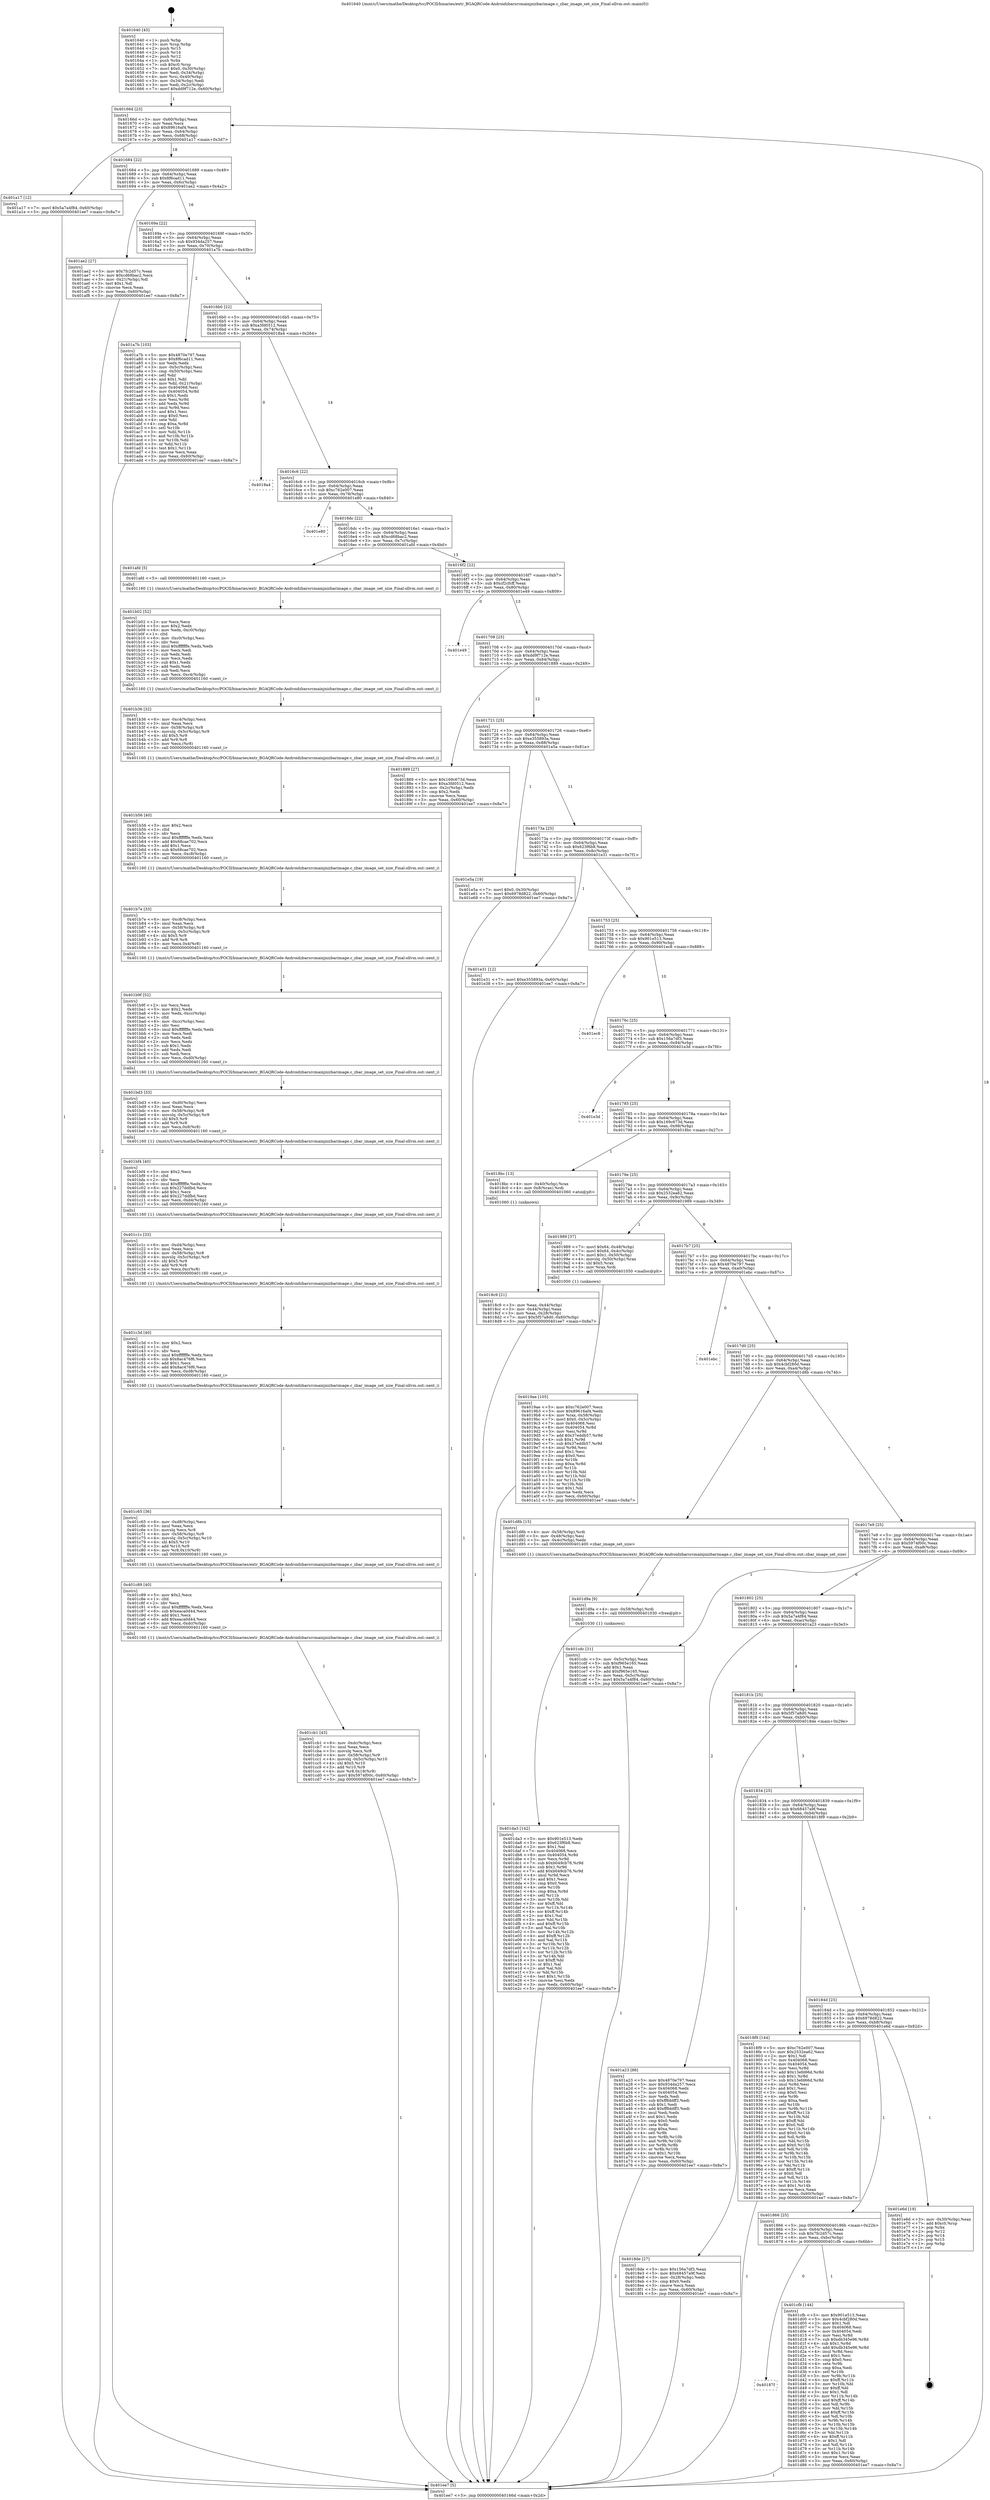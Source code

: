 digraph "0x401640" {
  label = "0x401640 (/mnt/c/Users/mathe/Desktop/tcc/POCII/binaries/extr_BGAQRCode-Androidzbarsrcmainjnizbarimage.c_zbar_image_set_size_Final-ollvm.out::main(0))"
  labelloc = "t"
  node[shape=record]

  Entry [label="",width=0.3,height=0.3,shape=circle,fillcolor=black,style=filled]
  "0x40166d" [label="{
     0x40166d [23]\l
     | [instrs]\l
     &nbsp;&nbsp;0x40166d \<+3\>: mov -0x60(%rbp),%eax\l
     &nbsp;&nbsp;0x401670 \<+2\>: mov %eax,%ecx\l
     &nbsp;&nbsp;0x401672 \<+6\>: sub $0x89616af4,%ecx\l
     &nbsp;&nbsp;0x401678 \<+3\>: mov %eax,-0x64(%rbp)\l
     &nbsp;&nbsp;0x40167b \<+3\>: mov %ecx,-0x68(%rbp)\l
     &nbsp;&nbsp;0x40167e \<+6\>: je 0000000000401a17 \<main+0x3d7\>\l
  }"]
  "0x401a17" [label="{
     0x401a17 [12]\l
     | [instrs]\l
     &nbsp;&nbsp;0x401a17 \<+7\>: movl $0x5a7a4f84,-0x60(%rbp)\l
     &nbsp;&nbsp;0x401a1e \<+5\>: jmp 0000000000401ee7 \<main+0x8a7\>\l
  }"]
  "0x401684" [label="{
     0x401684 [22]\l
     | [instrs]\l
     &nbsp;&nbsp;0x401684 \<+5\>: jmp 0000000000401689 \<main+0x49\>\l
     &nbsp;&nbsp;0x401689 \<+3\>: mov -0x64(%rbp),%eax\l
     &nbsp;&nbsp;0x40168c \<+5\>: sub $0x8f6cad11,%eax\l
     &nbsp;&nbsp;0x401691 \<+3\>: mov %eax,-0x6c(%rbp)\l
     &nbsp;&nbsp;0x401694 \<+6\>: je 0000000000401ae2 \<main+0x4a2\>\l
  }"]
  Exit [label="",width=0.3,height=0.3,shape=circle,fillcolor=black,style=filled,peripheries=2]
  "0x401ae2" [label="{
     0x401ae2 [27]\l
     | [instrs]\l
     &nbsp;&nbsp;0x401ae2 \<+5\>: mov $0x7fc2d57c,%eax\l
     &nbsp;&nbsp;0x401ae7 \<+5\>: mov $0xcd68bac2,%ecx\l
     &nbsp;&nbsp;0x401aec \<+3\>: mov -0x21(%rbp),%dl\l
     &nbsp;&nbsp;0x401aef \<+3\>: test $0x1,%dl\l
     &nbsp;&nbsp;0x401af2 \<+3\>: cmovne %ecx,%eax\l
     &nbsp;&nbsp;0x401af5 \<+3\>: mov %eax,-0x60(%rbp)\l
     &nbsp;&nbsp;0x401af8 \<+5\>: jmp 0000000000401ee7 \<main+0x8a7\>\l
  }"]
  "0x40169a" [label="{
     0x40169a [22]\l
     | [instrs]\l
     &nbsp;&nbsp;0x40169a \<+5\>: jmp 000000000040169f \<main+0x5f\>\l
     &nbsp;&nbsp;0x40169f \<+3\>: mov -0x64(%rbp),%eax\l
     &nbsp;&nbsp;0x4016a2 \<+5\>: sub $0x934da257,%eax\l
     &nbsp;&nbsp;0x4016a7 \<+3\>: mov %eax,-0x70(%rbp)\l
     &nbsp;&nbsp;0x4016aa \<+6\>: je 0000000000401a7b \<main+0x43b\>\l
  }"]
  "0x401da3" [label="{
     0x401da3 [142]\l
     | [instrs]\l
     &nbsp;&nbsp;0x401da3 \<+5\>: mov $0x901e513,%edx\l
     &nbsp;&nbsp;0x401da8 \<+5\>: mov $0x623f6b8,%esi\l
     &nbsp;&nbsp;0x401dad \<+2\>: mov $0x1,%al\l
     &nbsp;&nbsp;0x401daf \<+7\>: mov 0x404068,%ecx\l
     &nbsp;&nbsp;0x401db6 \<+8\>: mov 0x404054,%r8d\l
     &nbsp;&nbsp;0x401dbe \<+3\>: mov %ecx,%r9d\l
     &nbsp;&nbsp;0x401dc1 \<+7\>: sub $0xb049cb76,%r9d\l
     &nbsp;&nbsp;0x401dc8 \<+4\>: sub $0x1,%r9d\l
     &nbsp;&nbsp;0x401dcc \<+7\>: add $0xb049cb76,%r9d\l
     &nbsp;&nbsp;0x401dd3 \<+4\>: imul %r9d,%ecx\l
     &nbsp;&nbsp;0x401dd7 \<+3\>: and $0x1,%ecx\l
     &nbsp;&nbsp;0x401dda \<+3\>: cmp $0x0,%ecx\l
     &nbsp;&nbsp;0x401ddd \<+4\>: sete %r10b\l
     &nbsp;&nbsp;0x401de1 \<+4\>: cmp $0xa,%r8d\l
     &nbsp;&nbsp;0x401de5 \<+4\>: setl %r11b\l
     &nbsp;&nbsp;0x401de9 \<+3\>: mov %r10b,%bl\l
     &nbsp;&nbsp;0x401dec \<+3\>: xor $0xff,%bl\l
     &nbsp;&nbsp;0x401def \<+3\>: mov %r11b,%r14b\l
     &nbsp;&nbsp;0x401df2 \<+4\>: xor $0xff,%r14b\l
     &nbsp;&nbsp;0x401df6 \<+2\>: xor $0x1,%al\l
     &nbsp;&nbsp;0x401df8 \<+3\>: mov %bl,%r15b\l
     &nbsp;&nbsp;0x401dfb \<+4\>: and $0xff,%r15b\l
     &nbsp;&nbsp;0x401dff \<+3\>: and %al,%r10b\l
     &nbsp;&nbsp;0x401e02 \<+3\>: mov %r14b,%r12b\l
     &nbsp;&nbsp;0x401e05 \<+4\>: and $0xff,%r12b\l
     &nbsp;&nbsp;0x401e09 \<+3\>: and %al,%r11b\l
     &nbsp;&nbsp;0x401e0c \<+3\>: or %r10b,%r15b\l
     &nbsp;&nbsp;0x401e0f \<+3\>: or %r11b,%r12b\l
     &nbsp;&nbsp;0x401e12 \<+3\>: xor %r12b,%r15b\l
     &nbsp;&nbsp;0x401e15 \<+3\>: or %r14b,%bl\l
     &nbsp;&nbsp;0x401e18 \<+3\>: xor $0xff,%bl\l
     &nbsp;&nbsp;0x401e1b \<+2\>: or $0x1,%al\l
     &nbsp;&nbsp;0x401e1d \<+2\>: and %al,%bl\l
     &nbsp;&nbsp;0x401e1f \<+3\>: or %bl,%r15b\l
     &nbsp;&nbsp;0x401e22 \<+4\>: test $0x1,%r15b\l
     &nbsp;&nbsp;0x401e26 \<+3\>: cmovne %esi,%edx\l
     &nbsp;&nbsp;0x401e29 \<+3\>: mov %edx,-0x60(%rbp)\l
     &nbsp;&nbsp;0x401e2c \<+5\>: jmp 0000000000401ee7 \<main+0x8a7\>\l
  }"]
  "0x401a7b" [label="{
     0x401a7b [103]\l
     | [instrs]\l
     &nbsp;&nbsp;0x401a7b \<+5\>: mov $0x4870e797,%eax\l
     &nbsp;&nbsp;0x401a80 \<+5\>: mov $0x8f6cad11,%ecx\l
     &nbsp;&nbsp;0x401a85 \<+2\>: xor %edx,%edx\l
     &nbsp;&nbsp;0x401a87 \<+3\>: mov -0x5c(%rbp),%esi\l
     &nbsp;&nbsp;0x401a8a \<+3\>: cmp -0x50(%rbp),%esi\l
     &nbsp;&nbsp;0x401a8d \<+4\>: setl %dil\l
     &nbsp;&nbsp;0x401a91 \<+4\>: and $0x1,%dil\l
     &nbsp;&nbsp;0x401a95 \<+4\>: mov %dil,-0x21(%rbp)\l
     &nbsp;&nbsp;0x401a99 \<+7\>: mov 0x404068,%esi\l
     &nbsp;&nbsp;0x401aa0 \<+8\>: mov 0x404054,%r8d\l
     &nbsp;&nbsp;0x401aa8 \<+3\>: sub $0x1,%edx\l
     &nbsp;&nbsp;0x401aab \<+3\>: mov %esi,%r9d\l
     &nbsp;&nbsp;0x401aae \<+3\>: add %edx,%r9d\l
     &nbsp;&nbsp;0x401ab1 \<+4\>: imul %r9d,%esi\l
     &nbsp;&nbsp;0x401ab5 \<+3\>: and $0x1,%esi\l
     &nbsp;&nbsp;0x401ab8 \<+3\>: cmp $0x0,%esi\l
     &nbsp;&nbsp;0x401abb \<+4\>: sete %dil\l
     &nbsp;&nbsp;0x401abf \<+4\>: cmp $0xa,%r8d\l
     &nbsp;&nbsp;0x401ac3 \<+4\>: setl %r10b\l
     &nbsp;&nbsp;0x401ac7 \<+3\>: mov %dil,%r11b\l
     &nbsp;&nbsp;0x401aca \<+3\>: and %r10b,%r11b\l
     &nbsp;&nbsp;0x401acd \<+3\>: xor %r10b,%dil\l
     &nbsp;&nbsp;0x401ad0 \<+3\>: or %dil,%r11b\l
     &nbsp;&nbsp;0x401ad3 \<+4\>: test $0x1,%r11b\l
     &nbsp;&nbsp;0x401ad7 \<+3\>: cmovne %ecx,%eax\l
     &nbsp;&nbsp;0x401ada \<+3\>: mov %eax,-0x60(%rbp)\l
     &nbsp;&nbsp;0x401add \<+5\>: jmp 0000000000401ee7 \<main+0x8a7\>\l
  }"]
  "0x4016b0" [label="{
     0x4016b0 [22]\l
     | [instrs]\l
     &nbsp;&nbsp;0x4016b0 \<+5\>: jmp 00000000004016b5 \<main+0x75\>\l
     &nbsp;&nbsp;0x4016b5 \<+3\>: mov -0x64(%rbp),%eax\l
     &nbsp;&nbsp;0x4016b8 \<+5\>: sub $0xa3fd0512,%eax\l
     &nbsp;&nbsp;0x4016bd \<+3\>: mov %eax,-0x74(%rbp)\l
     &nbsp;&nbsp;0x4016c0 \<+6\>: je 00000000004018a4 \<main+0x264\>\l
  }"]
  "0x401d9a" [label="{
     0x401d9a [9]\l
     | [instrs]\l
     &nbsp;&nbsp;0x401d9a \<+4\>: mov -0x58(%rbp),%rdi\l
     &nbsp;&nbsp;0x401d9e \<+5\>: call 0000000000401030 \<free@plt\>\l
     | [calls]\l
     &nbsp;&nbsp;0x401030 \{1\} (unknown)\l
  }"]
  "0x4018a4" [label="{
     0x4018a4\l
  }", style=dashed]
  "0x4016c6" [label="{
     0x4016c6 [22]\l
     | [instrs]\l
     &nbsp;&nbsp;0x4016c6 \<+5\>: jmp 00000000004016cb \<main+0x8b\>\l
     &nbsp;&nbsp;0x4016cb \<+3\>: mov -0x64(%rbp),%eax\l
     &nbsp;&nbsp;0x4016ce \<+5\>: sub $0xc762e007,%eax\l
     &nbsp;&nbsp;0x4016d3 \<+3\>: mov %eax,-0x78(%rbp)\l
     &nbsp;&nbsp;0x4016d6 \<+6\>: je 0000000000401e80 \<main+0x840\>\l
  }"]
  "0x40187f" [label="{
     0x40187f\l
  }", style=dashed]
  "0x401e80" [label="{
     0x401e80\l
  }", style=dashed]
  "0x4016dc" [label="{
     0x4016dc [22]\l
     | [instrs]\l
     &nbsp;&nbsp;0x4016dc \<+5\>: jmp 00000000004016e1 \<main+0xa1\>\l
     &nbsp;&nbsp;0x4016e1 \<+3\>: mov -0x64(%rbp),%eax\l
     &nbsp;&nbsp;0x4016e4 \<+5\>: sub $0xcd68bac2,%eax\l
     &nbsp;&nbsp;0x4016e9 \<+3\>: mov %eax,-0x7c(%rbp)\l
     &nbsp;&nbsp;0x4016ec \<+6\>: je 0000000000401afd \<main+0x4bd\>\l
  }"]
  "0x401cfb" [label="{
     0x401cfb [144]\l
     | [instrs]\l
     &nbsp;&nbsp;0x401cfb \<+5\>: mov $0x901e513,%eax\l
     &nbsp;&nbsp;0x401d00 \<+5\>: mov $0x4cbf280d,%ecx\l
     &nbsp;&nbsp;0x401d05 \<+2\>: mov $0x1,%dl\l
     &nbsp;&nbsp;0x401d07 \<+7\>: mov 0x404068,%esi\l
     &nbsp;&nbsp;0x401d0e \<+7\>: mov 0x404054,%edi\l
     &nbsp;&nbsp;0x401d15 \<+3\>: mov %esi,%r8d\l
     &nbsp;&nbsp;0x401d18 \<+7\>: sub $0xdb345e96,%r8d\l
     &nbsp;&nbsp;0x401d1f \<+4\>: sub $0x1,%r8d\l
     &nbsp;&nbsp;0x401d23 \<+7\>: add $0xdb345e96,%r8d\l
     &nbsp;&nbsp;0x401d2a \<+4\>: imul %r8d,%esi\l
     &nbsp;&nbsp;0x401d2e \<+3\>: and $0x1,%esi\l
     &nbsp;&nbsp;0x401d31 \<+3\>: cmp $0x0,%esi\l
     &nbsp;&nbsp;0x401d34 \<+4\>: sete %r9b\l
     &nbsp;&nbsp;0x401d38 \<+3\>: cmp $0xa,%edi\l
     &nbsp;&nbsp;0x401d3b \<+4\>: setl %r10b\l
     &nbsp;&nbsp;0x401d3f \<+3\>: mov %r9b,%r11b\l
     &nbsp;&nbsp;0x401d42 \<+4\>: xor $0xff,%r11b\l
     &nbsp;&nbsp;0x401d46 \<+3\>: mov %r10b,%bl\l
     &nbsp;&nbsp;0x401d49 \<+3\>: xor $0xff,%bl\l
     &nbsp;&nbsp;0x401d4c \<+3\>: xor $0x1,%dl\l
     &nbsp;&nbsp;0x401d4f \<+3\>: mov %r11b,%r14b\l
     &nbsp;&nbsp;0x401d52 \<+4\>: and $0xff,%r14b\l
     &nbsp;&nbsp;0x401d56 \<+3\>: and %dl,%r9b\l
     &nbsp;&nbsp;0x401d59 \<+3\>: mov %bl,%r15b\l
     &nbsp;&nbsp;0x401d5c \<+4\>: and $0xff,%r15b\l
     &nbsp;&nbsp;0x401d60 \<+3\>: and %dl,%r10b\l
     &nbsp;&nbsp;0x401d63 \<+3\>: or %r9b,%r14b\l
     &nbsp;&nbsp;0x401d66 \<+3\>: or %r10b,%r15b\l
     &nbsp;&nbsp;0x401d69 \<+3\>: xor %r15b,%r14b\l
     &nbsp;&nbsp;0x401d6c \<+3\>: or %bl,%r11b\l
     &nbsp;&nbsp;0x401d6f \<+4\>: xor $0xff,%r11b\l
     &nbsp;&nbsp;0x401d73 \<+3\>: or $0x1,%dl\l
     &nbsp;&nbsp;0x401d76 \<+3\>: and %dl,%r11b\l
     &nbsp;&nbsp;0x401d79 \<+3\>: or %r11b,%r14b\l
     &nbsp;&nbsp;0x401d7c \<+4\>: test $0x1,%r14b\l
     &nbsp;&nbsp;0x401d80 \<+3\>: cmovne %ecx,%eax\l
     &nbsp;&nbsp;0x401d83 \<+3\>: mov %eax,-0x60(%rbp)\l
     &nbsp;&nbsp;0x401d86 \<+5\>: jmp 0000000000401ee7 \<main+0x8a7\>\l
  }"]
  "0x401afd" [label="{
     0x401afd [5]\l
     | [instrs]\l
     &nbsp;&nbsp;0x401afd \<+5\>: call 0000000000401160 \<next_i\>\l
     | [calls]\l
     &nbsp;&nbsp;0x401160 \{1\} (/mnt/c/Users/mathe/Desktop/tcc/POCII/binaries/extr_BGAQRCode-Androidzbarsrcmainjnizbarimage.c_zbar_image_set_size_Final-ollvm.out::next_i)\l
  }"]
  "0x4016f2" [label="{
     0x4016f2 [22]\l
     | [instrs]\l
     &nbsp;&nbsp;0x4016f2 \<+5\>: jmp 00000000004016f7 \<main+0xb7\>\l
     &nbsp;&nbsp;0x4016f7 \<+3\>: mov -0x64(%rbp),%eax\l
     &nbsp;&nbsp;0x4016fa \<+5\>: sub $0xcf2cfcff,%eax\l
     &nbsp;&nbsp;0x4016ff \<+3\>: mov %eax,-0x80(%rbp)\l
     &nbsp;&nbsp;0x401702 \<+6\>: je 0000000000401e49 \<main+0x809\>\l
  }"]
  "0x401866" [label="{
     0x401866 [25]\l
     | [instrs]\l
     &nbsp;&nbsp;0x401866 \<+5\>: jmp 000000000040186b \<main+0x22b\>\l
     &nbsp;&nbsp;0x40186b \<+3\>: mov -0x64(%rbp),%eax\l
     &nbsp;&nbsp;0x40186e \<+5\>: sub $0x7fc2d57c,%eax\l
     &nbsp;&nbsp;0x401873 \<+6\>: mov %eax,-0xbc(%rbp)\l
     &nbsp;&nbsp;0x401879 \<+6\>: je 0000000000401cfb \<main+0x6bb\>\l
  }"]
  "0x401e49" [label="{
     0x401e49\l
  }", style=dashed]
  "0x401708" [label="{
     0x401708 [25]\l
     | [instrs]\l
     &nbsp;&nbsp;0x401708 \<+5\>: jmp 000000000040170d \<main+0xcd\>\l
     &nbsp;&nbsp;0x40170d \<+3\>: mov -0x64(%rbp),%eax\l
     &nbsp;&nbsp;0x401710 \<+5\>: sub $0xdd9f712e,%eax\l
     &nbsp;&nbsp;0x401715 \<+6\>: mov %eax,-0x84(%rbp)\l
     &nbsp;&nbsp;0x40171b \<+6\>: je 0000000000401889 \<main+0x249\>\l
  }"]
  "0x401e6d" [label="{
     0x401e6d [19]\l
     | [instrs]\l
     &nbsp;&nbsp;0x401e6d \<+3\>: mov -0x30(%rbp),%eax\l
     &nbsp;&nbsp;0x401e70 \<+7\>: add $0xc0,%rsp\l
     &nbsp;&nbsp;0x401e77 \<+1\>: pop %rbx\l
     &nbsp;&nbsp;0x401e78 \<+2\>: pop %r12\l
     &nbsp;&nbsp;0x401e7a \<+2\>: pop %r14\l
     &nbsp;&nbsp;0x401e7c \<+2\>: pop %r15\l
     &nbsp;&nbsp;0x401e7e \<+1\>: pop %rbp\l
     &nbsp;&nbsp;0x401e7f \<+1\>: ret\l
  }"]
  "0x401889" [label="{
     0x401889 [27]\l
     | [instrs]\l
     &nbsp;&nbsp;0x401889 \<+5\>: mov $0x169c673d,%eax\l
     &nbsp;&nbsp;0x40188e \<+5\>: mov $0xa3fd0512,%ecx\l
     &nbsp;&nbsp;0x401893 \<+3\>: mov -0x2c(%rbp),%edx\l
     &nbsp;&nbsp;0x401896 \<+3\>: cmp $0x2,%edx\l
     &nbsp;&nbsp;0x401899 \<+3\>: cmovne %ecx,%eax\l
     &nbsp;&nbsp;0x40189c \<+3\>: mov %eax,-0x60(%rbp)\l
     &nbsp;&nbsp;0x40189f \<+5\>: jmp 0000000000401ee7 \<main+0x8a7\>\l
  }"]
  "0x401721" [label="{
     0x401721 [25]\l
     | [instrs]\l
     &nbsp;&nbsp;0x401721 \<+5\>: jmp 0000000000401726 \<main+0xe6\>\l
     &nbsp;&nbsp;0x401726 \<+3\>: mov -0x64(%rbp),%eax\l
     &nbsp;&nbsp;0x401729 \<+5\>: sub $0xe355893a,%eax\l
     &nbsp;&nbsp;0x40172e \<+6\>: mov %eax,-0x88(%rbp)\l
     &nbsp;&nbsp;0x401734 \<+6\>: je 0000000000401e5a \<main+0x81a\>\l
  }"]
  "0x401ee7" [label="{
     0x401ee7 [5]\l
     | [instrs]\l
     &nbsp;&nbsp;0x401ee7 \<+5\>: jmp 000000000040166d \<main+0x2d\>\l
  }"]
  "0x401640" [label="{
     0x401640 [45]\l
     | [instrs]\l
     &nbsp;&nbsp;0x401640 \<+1\>: push %rbp\l
     &nbsp;&nbsp;0x401641 \<+3\>: mov %rsp,%rbp\l
     &nbsp;&nbsp;0x401644 \<+2\>: push %r15\l
     &nbsp;&nbsp;0x401646 \<+2\>: push %r14\l
     &nbsp;&nbsp;0x401648 \<+2\>: push %r12\l
     &nbsp;&nbsp;0x40164a \<+1\>: push %rbx\l
     &nbsp;&nbsp;0x40164b \<+7\>: sub $0xc0,%rsp\l
     &nbsp;&nbsp;0x401652 \<+7\>: movl $0x0,-0x30(%rbp)\l
     &nbsp;&nbsp;0x401659 \<+3\>: mov %edi,-0x34(%rbp)\l
     &nbsp;&nbsp;0x40165c \<+4\>: mov %rsi,-0x40(%rbp)\l
     &nbsp;&nbsp;0x401660 \<+3\>: mov -0x34(%rbp),%edi\l
     &nbsp;&nbsp;0x401663 \<+3\>: mov %edi,-0x2c(%rbp)\l
     &nbsp;&nbsp;0x401666 \<+7\>: movl $0xdd9f712e,-0x60(%rbp)\l
  }"]
  "0x401cb1" [label="{
     0x401cb1 [43]\l
     | [instrs]\l
     &nbsp;&nbsp;0x401cb1 \<+6\>: mov -0xdc(%rbp),%ecx\l
     &nbsp;&nbsp;0x401cb7 \<+3\>: imul %eax,%ecx\l
     &nbsp;&nbsp;0x401cba \<+3\>: movslq %ecx,%r8\l
     &nbsp;&nbsp;0x401cbd \<+4\>: mov -0x58(%rbp),%r9\l
     &nbsp;&nbsp;0x401cc1 \<+4\>: movslq -0x5c(%rbp),%r10\l
     &nbsp;&nbsp;0x401cc5 \<+4\>: shl $0x5,%r10\l
     &nbsp;&nbsp;0x401cc9 \<+3\>: add %r10,%r9\l
     &nbsp;&nbsp;0x401ccc \<+4\>: mov %r8,0x18(%r9)\l
     &nbsp;&nbsp;0x401cd0 \<+7\>: movl $0x5974f00c,-0x60(%rbp)\l
     &nbsp;&nbsp;0x401cd7 \<+5\>: jmp 0000000000401ee7 \<main+0x8a7\>\l
  }"]
  "0x401e5a" [label="{
     0x401e5a [19]\l
     | [instrs]\l
     &nbsp;&nbsp;0x401e5a \<+7\>: movl $0x0,-0x30(%rbp)\l
     &nbsp;&nbsp;0x401e61 \<+7\>: movl $0x6978d822,-0x60(%rbp)\l
     &nbsp;&nbsp;0x401e68 \<+5\>: jmp 0000000000401ee7 \<main+0x8a7\>\l
  }"]
  "0x40173a" [label="{
     0x40173a [25]\l
     | [instrs]\l
     &nbsp;&nbsp;0x40173a \<+5\>: jmp 000000000040173f \<main+0xff\>\l
     &nbsp;&nbsp;0x40173f \<+3\>: mov -0x64(%rbp),%eax\l
     &nbsp;&nbsp;0x401742 \<+5\>: sub $0x623f6b8,%eax\l
     &nbsp;&nbsp;0x401747 \<+6\>: mov %eax,-0x8c(%rbp)\l
     &nbsp;&nbsp;0x40174d \<+6\>: je 0000000000401e31 \<main+0x7f1\>\l
  }"]
  "0x401c89" [label="{
     0x401c89 [40]\l
     | [instrs]\l
     &nbsp;&nbsp;0x401c89 \<+5\>: mov $0x2,%ecx\l
     &nbsp;&nbsp;0x401c8e \<+1\>: cltd\l
     &nbsp;&nbsp;0x401c8f \<+2\>: idiv %ecx\l
     &nbsp;&nbsp;0x401c91 \<+6\>: imul $0xfffffffe,%edx,%ecx\l
     &nbsp;&nbsp;0x401c97 \<+6\>: sub $0xeaca0d44,%ecx\l
     &nbsp;&nbsp;0x401c9d \<+3\>: add $0x1,%ecx\l
     &nbsp;&nbsp;0x401ca0 \<+6\>: add $0xeaca0d44,%ecx\l
     &nbsp;&nbsp;0x401ca6 \<+6\>: mov %ecx,-0xdc(%rbp)\l
     &nbsp;&nbsp;0x401cac \<+5\>: call 0000000000401160 \<next_i\>\l
     | [calls]\l
     &nbsp;&nbsp;0x401160 \{1\} (/mnt/c/Users/mathe/Desktop/tcc/POCII/binaries/extr_BGAQRCode-Androidzbarsrcmainjnizbarimage.c_zbar_image_set_size_Final-ollvm.out::next_i)\l
  }"]
  "0x401e31" [label="{
     0x401e31 [12]\l
     | [instrs]\l
     &nbsp;&nbsp;0x401e31 \<+7\>: movl $0xe355893a,-0x60(%rbp)\l
     &nbsp;&nbsp;0x401e38 \<+5\>: jmp 0000000000401ee7 \<main+0x8a7\>\l
  }"]
  "0x401753" [label="{
     0x401753 [25]\l
     | [instrs]\l
     &nbsp;&nbsp;0x401753 \<+5\>: jmp 0000000000401758 \<main+0x118\>\l
     &nbsp;&nbsp;0x401758 \<+3\>: mov -0x64(%rbp),%eax\l
     &nbsp;&nbsp;0x40175b \<+5\>: sub $0x901e513,%eax\l
     &nbsp;&nbsp;0x401760 \<+6\>: mov %eax,-0x90(%rbp)\l
     &nbsp;&nbsp;0x401766 \<+6\>: je 0000000000401ec8 \<main+0x888\>\l
  }"]
  "0x401c65" [label="{
     0x401c65 [36]\l
     | [instrs]\l
     &nbsp;&nbsp;0x401c65 \<+6\>: mov -0xd8(%rbp),%ecx\l
     &nbsp;&nbsp;0x401c6b \<+3\>: imul %eax,%ecx\l
     &nbsp;&nbsp;0x401c6e \<+3\>: movslq %ecx,%r8\l
     &nbsp;&nbsp;0x401c71 \<+4\>: mov -0x58(%rbp),%r9\l
     &nbsp;&nbsp;0x401c75 \<+4\>: movslq -0x5c(%rbp),%r10\l
     &nbsp;&nbsp;0x401c79 \<+4\>: shl $0x5,%r10\l
     &nbsp;&nbsp;0x401c7d \<+3\>: add %r10,%r9\l
     &nbsp;&nbsp;0x401c80 \<+4\>: mov %r8,0x10(%r9)\l
     &nbsp;&nbsp;0x401c84 \<+5\>: call 0000000000401160 \<next_i\>\l
     | [calls]\l
     &nbsp;&nbsp;0x401160 \{1\} (/mnt/c/Users/mathe/Desktop/tcc/POCII/binaries/extr_BGAQRCode-Androidzbarsrcmainjnizbarimage.c_zbar_image_set_size_Final-ollvm.out::next_i)\l
  }"]
  "0x401ec8" [label="{
     0x401ec8\l
  }", style=dashed]
  "0x40176c" [label="{
     0x40176c [25]\l
     | [instrs]\l
     &nbsp;&nbsp;0x40176c \<+5\>: jmp 0000000000401771 \<main+0x131\>\l
     &nbsp;&nbsp;0x401771 \<+3\>: mov -0x64(%rbp),%eax\l
     &nbsp;&nbsp;0x401774 \<+5\>: sub $0x156a7df3,%eax\l
     &nbsp;&nbsp;0x401779 \<+6\>: mov %eax,-0x94(%rbp)\l
     &nbsp;&nbsp;0x40177f \<+6\>: je 0000000000401e3d \<main+0x7fd\>\l
  }"]
  "0x401c3d" [label="{
     0x401c3d [40]\l
     | [instrs]\l
     &nbsp;&nbsp;0x401c3d \<+5\>: mov $0x2,%ecx\l
     &nbsp;&nbsp;0x401c42 \<+1\>: cltd\l
     &nbsp;&nbsp;0x401c43 \<+2\>: idiv %ecx\l
     &nbsp;&nbsp;0x401c45 \<+6\>: imul $0xfffffffe,%edx,%ecx\l
     &nbsp;&nbsp;0x401c4b \<+6\>: sub $0x8ac476f6,%ecx\l
     &nbsp;&nbsp;0x401c51 \<+3\>: add $0x1,%ecx\l
     &nbsp;&nbsp;0x401c54 \<+6\>: add $0x8ac476f6,%ecx\l
     &nbsp;&nbsp;0x401c5a \<+6\>: mov %ecx,-0xd8(%rbp)\l
     &nbsp;&nbsp;0x401c60 \<+5\>: call 0000000000401160 \<next_i\>\l
     | [calls]\l
     &nbsp;&nbsp;0x401160 \{1\} (/mnt/c/Users/mathe/Desktop/tcc/POCII/binaries/extr_BGAQRCode-Androidzbarsrcmainjnizbarimage.c_zbar_image_set_size_Final-ollvm.out::next_i)\l
  }"]
  "0x401e3d" [label="{
     0x401e3d\l
  }", style=dashed]
  "0x401785" [label="{
     0x401785 [25]\l
     | [instrs]\l
     &nbsp;&nbsp;0x401785 \<+5\>: jmp 000000000040178a \<main+0x14a\>\l
     &nbsp;&nbsp;0x40178a \<+3\>: mov -0x64(%rbp),%eax\l
     &nbsp;&nbsp;0x40178d \<+5\>: sub $0x169c673d,%eax\l
     &nbsp;&nbsp;0x401792 \<+6\>: mov %eax,-0x98(%rbp)\l
     &nbsp;&nbsp;0x401798 \<+6\>: je 00000000004018bc \<main+0x27c\>\l
  }"]
  "0x401c1c" [label="{
     0x401c1c [33]\l
     | [instrs]\l
     &nbsp;&nbsp;0x401c1c \<+6\>: mov -0xd4(%rbp),%ecx\l
     &nbsp;&nbsp;0x401c22 \<+3\>: imul %eax,%ecx\l
     &nbsp;&nbsp;0x401c25 \<+4\>: mov -0x58(%rbp),%r8\l
     &nbsp;&nbsp;0x401c29 \<+4\>: movslq -0x5c(%rbp),%r9\l
     &nbsp;&nbsp;0x401c2d \<+4\>: shl $0x5,%r9\l
     &nbsp;&nbsp;0x401c31 \<+3\>: add %r9,%r8\l
     &nbsp;&nbsp;0x401c34 \<+4\>: mov %ecx,0xc(%r8)\l
     &nbsp;&nbsp;0x401c38 \<+5\>: call 0000000000401160 \<next_i\>\l
     | [calls]\l
     &nbsp;&nbsp;0x401160 \{1\} (/mnt/c/Users/mathe/Desktop/tcc/POCII/binaries/extr_BGAQRCode-Androidzbarsrcmainjnizbarimage.c_zbar_image_set_size_Final-ollvm.out::next_i)\l
  }"]
  "0x4018bc" [label="{
     0x4018bc [13]\l
     | [instrs]\l
     &nbsp;&nbsp;0x4018bc \<+4\>: mov -0x40(%rbp),%rax\l
     &nbsp;&nbsp;0x4018c0 \<+4\>: mov 0x8(%rax),%rdi\l
     &nbsp;&nbsp;0x4018c4 \<+5\>: call 0000000000401060 \<atoi@plt\>\l
     | [calls]\l
     &nbsp;&nbsp;0x401060 \{1\} (unknown)\l
  }"]
  "0x40179e" [label="{
     0x40179e [25]\l
     | [instrs]\l
     &nbsp;&nbsp;0x40179e \<+5\>: jmp 00000000004017a3 \<main+0x163\>\l
     &nbsp;&nbsp;0x4017a3 \<+3\>: mov -0x64(%rbp),%eax\l
     &nbsp;&nbsp;0x4017a6 \<+5\>: sub $0x2532ea62,%eax\l
     &nbsp;&nbsp;0x4017ab \<+6\>: mov %eax,-0x9c(%rbp)\l
     &nbsp;&nbsp;0x4017b1 \<+6\>: je 0000000000401989 \<main+0x349\>\l
  }"]
  "0x4018c9" [label="{
     0x4018c9 [21]\l
     | [instrs]\l
     &nbsp;&nbsp;0x4018c9 \<+3\>: mov %eax,-0x44(%rbp)\l
     &nbsp;&nbsp;0x4018cc \<+3\>: mov -0x44(%rbp),%eax\l
     &nbsp;&nbsp;0x4018cf \<+3\>: mov %eax,-0x28(%rbp)\l
     &nbsp;&nbsp;0x4018d2 \<+7\>: movl $0x5f57a8d0,-0x60(%rbp)\l
     &nbsp;&nbsp;0x4018d9 \<+5\>: jmp 0000000000401ee7 \<main+0x8a7\>\l
  }"]
  "0x401bf4" [label="{
     0x401bf4 [40]\l
     | [instrs]\l
     &nbsp;&nbsp;0x401bf4 \<+5\>: mov $0x2,%ecx\l
     &nbsp;&nbsp;0x401bf9 \<+1\>: cltd\l
     &nbsp;&nbsp;0x401bfa \<+2\>: idiv %ecx\l
     &nbsp;&nbsp;0x401bfc \<+6\>: imul $0xfffffffe,%edx,%ecx\l
     &nbsp;&nbsp;0x401c02 \<+6\>: sub $0x227ddfbd,%ecx\l
     &nbsp;&nbsp;0x401c08 \<+3\>: add $0x1,%ecx\l
     &nbsp;&nbsp;0x401c0b \<+6\>: add $0x227ddfbd,%ecx\l
     &nbsp;&nbsp;0x401c11 \<+6\>: mov %ecx,-0xd4(%rbp)\l
     &nbsp;&nbsp;0x401c17 \<+5\>: call 0000000000401160 \<next_i\>\l
     | [calls]\l
     &nbsp;&nbsp;0x401160 \{1\} (/mnt/c/Users/mathe/Desktop/tcc/POCII/binaries/extr_BGAQRCode-Androidzbarsrcmainjnizbarimage.c_zbar_image_set_size_Final-ollvm.out::next_i)\l
  }"]
  "0x401989" [label="{
     0x401989 [37]\l
     | [instrs]\l
     &nbsp;&nbsp;0x401989 \<+7\>: movl $0x64,-0x48(%rbp)\l
     &nbsp;&nbsp;0x401990 \<+7\>: movl $0x64,-0x4c(%rbp)\l
     &nbsp;&nbsp;0x401997 \<+7\>: movl $0x1,-0x50(%rbp)\l
     &nbsp;&nbsp;0x40199e \<+4\>: movslq -0x50(%rbp),%rax\l
     &nbsp;&nbsp;0x4019a2 \<+4\>: shl $0x5,%rax\l
     &nbsp;&nbsp;0x4019a6 \<+3\>: mov %rax,%rdi\l
     &nbsp;&nbsp;0x4019a9 \<+5\>: call 0000000000401050 \<malloc@plt\>\l
     | [calls]\l
     &nbsp;&nbsp;0x401050 \{1\} (unknown)\l
  }"]
  "0x4017b7" [label="{
     0x4017b7 [25]\l
     | [instrs]\l
     &nbsp;&nbsp;0x4017b7 \<+5\>: jmp 00000000004017bc \<main+0x17c\>\l
     &nbsp;&nbsp;0x4017bc \<+3\>: mov -0x64(%rbp),%eax\l
     &nbsp;&nbsp;0x4017bf \<+5\>: sub $0x4870e797,%eax\l
     &nbsp;&nbsp;0x4017c4 \<+6\>: mov %eax,-0xa0(%rbp)\l
     &nbsp;&nbsp;0x4017ca \<+6\>: je 0000000000401ebc \<main+0x87c\>\l
  }"]
  "0x401bd3" [label="{
     0x401bd3 [33]\l
     | [instrs]\l
     &nbsp;&nbsp;0x401bd3 \<+6\>: mov -0xd0(%rbp),%ecx\l
     &nbsp;&nbsp;0x401bd9 \<+3\>: imul %eax,%ecx\l
     &nbsp;&nbsp;0x401bdc \<+4\>: mov -0x58(%rbp),%r8\l
     &nbsp;&nbsp;0x401be0 \<+4\>: movslq -0x5c(%rbp),%r9\l
     &nbsp;&nbsp;0x401be4 \<+4\>: shl $0x5,%r9\l
     &nbsp;&nbsp;0x401be8 \<+3\>: add %r9,%r8\l
     &nbsp;&nbsp;0x401beb \<+4\>: mov %ecx,0x8(%r8)\l
     &nbsp;&nbsp;0x401bef \<+5\>: call 0000000000401160 \<next_i\>\l
     | [calls]\l
     &nbsp;&nbsp;0x401160 \{1\} (/mnt/c/Users/mathe/Desktop/tcc/POCII/binaries/extr_BGAQRCode-Androidzbarsrcmainjnizbarimage.c_zbar_image_set_size_Final-ollvm.out::next_i)\l
  }"]
  "0x401ebc" [label="{
     0x401ebc\l
  }", style=dashed]
  "0x4017d0" [label="{
     0x4017d0 [25]\l
     | [instrs]\l
     &nbsp;&nbsp;0x4017d0 \<+5\>: jmp 00000000004017d5 \<main+0x195\>\l
     &nbsp;&nbsp;0x4017d5 \<+3\>: mov -0x64(%rbp),%eax\l
     &nbsp;&nbsp;0x4017d8 \<+5\>: sub $0x4cbf280d,%eax\l
     &nbsp;&nbsp;0x4017dd \<+6\>: mov %eax,-0xa4(%rbp)\l
     &nbsp;&nbsp;0x4017e3 \<+6\>: je 0000000000401d8b \<main+0x74b\>\l
  }"]
  "0x401b9f" [label="{
     0x401b9f [52]\l
     | [instrs]\l
     &nbsp;&nbsp;0x401b9f \<+2\>: xor %ecx,%ecx\l
     &nbsp;&nbsp;0x401ba1 \<+5\>: mov $0x2,%edx\l
     &nbsp;&nbsp;0x401ba6 \<+6\>: mov %edx,-0xcc(%rbp)\l
     &nbsp;&nbsp;0x401bac \<+1\>: cltd\l
     &nbsp;&nbsp;0x401bad \<+6\>: mov -0xcc(%rbp),%esi\l
     &nbsp;&nbsp;0x401bb3 \<+2\>: idiv %esi\l
     &nbsp;&nbsp;0x401bb5 \<+6\>: imul $0xfffffffe,%edx,%edx\l
     &nbsp;&nbsp;0x401bbb \<+2\>: mov %ecx,%edi\l
     &nbsp;&nbsp;0x401bbd \<+2\>: sub %edx,%edi\l
     &nbsp;&nbsp;0x401bbf \<+2\>: mov %ecx,%edx\l
     &nbsp;&nbsp;0x401bc1 \<+3\>: sub $0x1,%edx\l
     &nbsp;&nbsp;0x401bc4 \<+2\>: add %edx,%edi\l
     &nbsp;&nbsp;0x401bc6 \<+2\>: sub %edi,%ecx\l
     &nbsp;&nbsp;0x401bc8 \<+6\>: mov %ecx,-0xd0(%rbp)\l
     &nbsp;&nbsp;0x401bce \<+5\>: call 0000000000401160 \<next_i\>\l
     | [calls]\l
     &nbsp;&nbsp;0x401160 \{1\} (/mnt/c/Users/mathe/Desktop/tcc/POCII/binaries/extr_BGAQRCode-Androidzbarsrcmainjnizbarimage.c_zbar_image_set_size_Final-ollvm.out::next_i)\l
  }"]
  "0x401d8b" [label="{
     0x401d8b [15]\l
     | [instrs]\l
     &nbsp;&nbsp;0x401d8b \<+4\>: mov -0x58(%rbp),%rdi\l
     &nbsp;&nbsp;0x401d8f \<+3\>: mov -0x48(%rbp),%esi\l
     &nbsp;&nbsp;0x401d92 \<+3\>: mov -0x4c(%rbp),%edx\l
     &nbsp;&nbsp;0x401d95 \<+5\>: call 0000000000401400 \<zbar_image_set_size\>\l
     | [calls]\l
     &nbsp;&nbsp;0x401400 \{1\} (/mnt/c/Users/mathe/Desktop/tcc/POCII/binaries/extr_BGAQRCode-Androidzbarsrcmainjnizbarimage.c_zbar_image_set_size_Final-ollvm.out::zbar_image_set_size)\l
  }"]
  "0x4017e9" [label="{
     0x4017e9 [25]\l
     | [instrs]\l
     &nbsp;&nbsp;0x4017e9 \<+5\>: jmp 00000000004017ee \<main+0x1ae\>\l
     &nbsp;&nbsp;0x4017ee \<+3\>: mov -0x64(%rbp),%eax\l
     &nbsp;&nbsp;0x4017f1 \<+5\>: sub $0x5974f00c,%eax\l
     &nbsp;&nbsp;0x4017f6 \<+6\>: mov %eax,-0xa8(%rbp)\l
     &nbsp;&nbsp;0x4017fc \<+6\>: je 0000000000401cdc \<main+0x69c\>\l
  }"]
  "0x401b7e" [label="{
     0x401b7e [33]\l
     | [instrs]\l
     &nbsp;&nbsp;0x401b7e \<+6\>: mov -0xc8(%rbp),%ecx\l
     &nbsp;&nbsp;0x401b84 \<+3\>: imul %eax,%ecx\l
     &nbsp;&nbsp;0x401b87 \<+4\>: mov -0x58(%rbp),%r8\l
     &nbsp;&nbsp;0x401b8b \<+4\>: movslq -0x5c(%rbp),%r9\l
     &nbsp;&nbsp;0x401b8f \<+4\>: shl $0x5,%r9\l
     &nbsp;&nbsp;0x401b93 \<+3\>: add %r9,%r8\l
     &nbsp;&nbsp;0x401b96 \<+4\>: mov %ecx,0x4(%r8)\l
     &nbsp;&nbsp;0x401b9a \<+5\>: call 0000000000401160 \<next_i\>\l
     | [calls]\l
     &nbsp;&nbsp;0x401160 \{1\} (/mnt/c/Users/mathe/Desktop/tcc/POCII/binaries/extr_BGAQRCode-Androidzbarsrcmainjnizbarimage.c_zbar_image_set_size_Final-ollvm.out::next_i)\l
  }"]
  "0x401cdc" [label="{
     0x401cdc [31]\l
     | [instrs]\l
     &nbsp;&nbsp;0x401cdc \<+3\>: mov -0x5c(%rbp),%eax\l
     &nbsp;&nbsp;0x401cdf \<+5\>: sub $0xf965e165,%eax\l
     &nbsp;&nbsp;0x401ce4 \<+3\>: add $0x1,%eax\l
     &nbsp;&nbsp;0x401ce7 \<+5\>: add $0xf965e165,%eax\l
     &nbsp;&nbsp;0x401cec \<+3\>: mov %eax,-0x5c(%rbp)\l
     &nbsp;&nbsp;0x401cef \<+7\>: movl $0x5a7a4f84,-0x60(%rbp)\l
     &nbsp;&nbsp;0x401cf6 \<+5\>: jmp 0000000000401ee7 \<main+0x8a7\>\l
  }"]
  "0x401802" [label="{
     0x401802 [25]\l
     | [instrs]\l
     &nbsp;&nbsp;0x401802 \<+5\>: jmp 0000000000401807 \<main+0x1c7\>\l
     &nbsp;&nbsp;0x401807 \<+3\>: mov -0x64(%rbp),%eax\l
     &nbsp;&nbsp;0x40180a \<+5\>: sub $0x5a7a4f84,%eax\l
     &nbsp;&nbsp;0x40180f \<+6\>: mov %eax,-0xac(%rbp)\l
     &nbsp;&nbsp;0x401815 \<+6\>: je 0000000000401a23 \<main+0x3e3\>\l
  }"]
  "0x401b56" [label="{
     0x401b56 [40]\l
     | [instrs]\l
     &nbsp;&nbsp;0x401b56 \<+5\>: mov $0x2,%ecx\l
     &nbsp;&nbsp;0x401b5b \<+1\>: cltd\l
     &nbsp;&nbsp;0x401b5c \<+2\>: idiv %ecx\l
     &nbsp;&nbsp;0x401b5e \<+6\>: imul $0xfffffffe,%edx,%ecx\l
     &nbsp;&nbsp;0x401b64 \<+6\>: add $0x68cae702,%ecx\l
     &nbsp;&nbsp;0x401b6a \<+3\>: add $0x1,%ecx\l
     &nbsp;&nbsp;0x401b6d \<+6\>: sub $0x68cae702,%ecx\l
     &nbsp;&nbsp;0x401b73 \<+6\>: mov %ecx,-0xc8(%rbp)\l
     &nbsp;&nbsp;0x401b79 \<+5\>: call 0000000000401160 \<next_i\>\l
     | [calls]\l
     &nbsp;&nbsp;0x401160 \{1\} (/mnt/c/Users/mathe/Desktop/tcc/POCII/binaries/extr_BGAQRCode-Androidzbarsrcmainjnizbarimage.c_zbar_image_set_size_Final-ollvm.out::next_i)\l
  }"]
  "0x401a23" [label="{
     0x401a23 [88]\l
     | [instrs]\l
     &nbsp;&nbsp;0x401a23 \<+5\>: mov $0x4870e797,%eax\l
     &nbsp;&nbsp;0x401a28 \<+5\>: mov $0x934da257,%ecx\l
     &nbsp;&nbsp;0x401a2d \<+7\>: mov 0x404068,%edx\l
     &nbsp;&nbsp;0x401a34 \<+7\>: mov 0x404054,%esi\l
     &nbsp;&nbsp;0x401a3b \<+2\>: mov %edx,%edi\l
     &nbsp;&nbsp;0x401a3d \<+6\>: sub $0xff8ddff3,%edi\l
     &nbsp;&nbsp;0x401a43 \<+3\>: sub $0x1,%edi\l
     &nbsp;&nbsp;0x401a46 \<+6\>: add $0xff8ddff3,%edi\l
     &nbsp;&nbsp;0x401a4c \<+3\>: imul %edi,%edx\l
     &nbsp;&nbsp;0x401a4f \<+3\>: and $0x1,%edx\l
     &nbsp;&nbsp;0x401a52 \<+3\>: cmp $0x0,%edx\l
     &nbsp;&nbsp;0x401a55 \<+4\>: sete %r8b\l
     &nbsp;&nbsp;0x401a59 \<+3\>: cmp $0xa,%esi\l
     &nbsp;&nbsp;0x401a5c \<+4\>: setl %r9b\l
     &nbsp;&nbsp;0x401a60 \<+3\>: mov %r8b,%r10b\l
     &nbsp;&nbsp;0x401a63 \<+3\>: and %r9b,%r10b\l
     &nbsp;&nbsp;0x401a66 \<+3\>: xor %r9b,%r8b\l
     &nbsp;&nbsp;0x401a69 \<+3\>: or %r8b,%r10b\l
     &nbsp;&nbsp;0x401a6c \<+4\>: test $0x1,%r10b\l
     &nbsp;&nbsp;0x401a70 \<+3\>: cmovne %ecx,%eax\l
     &nbsp;&nbsp;0x401a73 \<+3\>: mov %eax,-0x60(%rbp)\l
     &nbsp;&nbsp;0x401a76 \<+5\>: jmp 0000000000401ee7 \<main+0x8a7\>\l
  }"]
  "0x40181b" [label="{
     0x40181b [25]\l
     | [instrs]\l
     &nbsp;&nbsp;0x40181b \<+5\>: jmp 0000000000401820 \<main+0x1e0\>\l
     &nbsp;&nbsp;0x401820 \<+3\>: mov -0x64(%rbp),%eax\l
     &nbsp;&nbsp;0x401823 \<+5\>: sub $0x5f57a8d0,%eax\l
     &nbsp;&nbsp;0x401828 \<+6\>: mov %eax,-0xb0(%rbp)\l
     &nbsp;&nbsp;0x40182e \<+6\>: je 00000000004018de \<main+0x29e\>\l
  }"]
  "0x401b36" [label="{
     0x401b36 [32]\l
     | [instrs]\l
     &nbsp;&nbsp;0x401b36 \<+6\>: mov -0xc4(%rbp),%ecx\l
     &nbsp;&nbsp;0x401b3c \<+3\>: imul %eax,%ecx\l
     &nbsp;&nbsp;0x401b3f \<+4\>: mov -0x58(%rbp),%r8\l
     &nbsp;&nbsp;0x401b43 \<+4\>: movslq -0x5c(%rbp),%r9\l
     &nbsp;&nbsp;0x401b47 \<+4\>: shl $0x5,%r9\l
     &nbsp;&nbsp;0x401b4b \<+3\>: add %r9,%r8\l
     &nbsp;&nbsp;0x401b4e \<+3\>: mov %ecx,(%r8)\l
     &nbsp;&nbsp;0x401b51 \<+5\>: call 0000000000401160 \<next_i\>\l
     | [calls]\l
     &nbsp;&nbsp;0x401160 \{1\} (/mnt/c/Users/mathe/Desktop/tcc/POCII/binaries/extr_BGAQRCode-Androidzbarsrcmainjnizbarimage.c_zbar_image_set_size_Final-ollvm.out::next_i)\l
  }"]
  "0x4018de" [label="{
     0x4018de [27]\l
     | [instrs]\l
     &nbsp;&nbsp;0x4018de \<+5\>: mov $0x156a7df3,%eax\l
     &nbsp;&nbsp;0x4018e3 \<+5\>: mov $0x68457a9f,%ecx\l
     &nbsp;&nbsp;0x4018e8 \<+3\>: mov -0x28(%rbp),%edx\l
     &nbsp;&nbsp;0x4018eb \<+3\>: cmp $0x0,%edx\l
     &nbsp;&nbsp;0x4018ee \<+3\>: cmove %ecx,%eax\l
     &nbsp;&nbsp;0x4018f1 \<+3\>: mov %eax,-0x60(%rbp)\l
     &nbsp;&nbsp;0x4018f4 \<+5\>: jmp 0000000000401ee7 \<main+0x8a7\>\l
  }"]
  "0x401834" [label="{
     0x401834 [25]\l
     | [instrs]\l
     &nbsp;&nbsp;0x401834 \<+5\>: jmp 0000000000401839 \<main+0x1f9\>\l
     &nbsp;&nbsp;0x401839 \<+3\>: mov -0x64(%rbp),%eax\l
     &nbsp;&nbsp;0x40183c \<+5\>: sub $0x68457a9f,%eax\l
     &nbsp;&nbsp;0x401841 \<+6\>: mov %eax,-0xb4(%rbp)\l
     &nbsp;&nbsp;0x401847 \<+6\>: je 00000000004018f9 \<main+0x2b9\>\l
  }"]
  "0x401b02" [label="{
     0x401b02 [52]\l
     | [instrs]\l
     &nbsp;&nbsp;0x401b02 \<+2\>: xor %ecx,%ecx\l
     &nbsp;&nbsp;0x401b04 \<+5\>: mov $0x2,%edx\l
     &nbsp;&nbsp;0x401b09 \<+6\>: mov %edx,-0xc0(%rbp)\l
     &nbsp;&nbsp;0x401b0f \<+1\>: cltd\l
     &nbsp;&nbsp;0x401b10 \<+6\>: mov -0xc0(%rbp),%esi\l
     &nbsp;&nbsp;0x401b16 \<+2\>: idiv %esi\l
     &nbsp;&nbsp;0x401b18 \<+6\>: imul $0xfffffffe,%edx,%edx\l
     &nbsp;&nbsp;0x401b1e \<+2\>: mov %ecx,%edi\l
     &nbsp;&nbsp;0x401b20 \<+2\>: sub %edx,%edi\l
     &nbsp;&nbsp;0x401b22 \<+2\>: mov %ecx,%edx\l
     &nbsp;&nbsp;0x401b24 \<+3\>: sub $0x1,%edx\l
     &nbsp;&nbsp;0x401b27 \<+2\>: add %edx,%edi\l
     &nbsp;&nbsp;0x401b29 \<+2\>: sub %edi,%ecx\l
     &nbsp;&nbsp;0x401b2b \<+6\>: mov %ecx,-0xc4(%rbp)\l
     &nbsp;&nbsp;0x401b31 \<+5\>: call 0000000000401160 \<next_i\>\l
     | [calls]\l
     &nbsp;&nbsp;0x401160 \{1\} (/mnt/c/Users/mathe/Desktop/tcc/POCII/binaries/extr_BGAQRCode-Androidzbarsrcmainjnizbarimage.c_zbar_image_set_size_Final-ollvm.out::next_i)\l
  }"]
  "0x4018f9" [label="{
     0x4018f9 [144]\l
     | [instrs]\l
     &nbsp;&nbsp;0x4018f9 \<+5\>: mov $0xc762e007,%eax\l
     &nbsp;&nbsp;0x4018fe \<+5\>: mov $0x2532ea62,%ecx\l
     &nbsp;&nbsp;0x401903 \<+2\>: mov $0x1,%dl\l
     &nbsp;&nbsp;0x401905 \<+7\>: mov 0x404068,%esi\l
     &nbsp;&nbsp;0x40190c \<+7\>: mov 0x404054,%edi\l
     &nbsp;&nbsp;0x401913 \<+3\>: mov %esi,%r8d\l
     &nbsp;&nbsp;0x401916 \<+7\>: add $0x13efd66d,%r8d\l
     &nbsp;&nbsp;0x40191d \<+4\>: sub $0x1,%r8d\l
     &nbsp;&nbsp;0x401921 \<+7\>: sub $0x13efd66d,%r8d\l
     &nbsp;&nbsp;0x401928 \<+4\>: imul %r8d,%esi\l
     &nbsp;&nbsp;0x40192c \<+3\>: and $0x1,%esi\l
     &nbsp;&nbsp;0x40192f \<+3\>: cmp $0x0,%esi\l
     &nbsp;&nbsp;0x401932 \<+4\>: sete %r9b\l
     &nbsp;&nbsp;0x401936 \<+3\>: cmp $0xa,%edi\l
     &nbsp;&nbsp;0x401939 \<+4\>: setl %r10b\l
     &nbsp;&nbsp;0x40193d \<+3\>: mov %r9b,%r11b\l
     &nbsp;&nbsp;0x401940 \<+4\>: xor $0xff,%r11b\l
     &nbsp;&nbsp;0x401944 \<+3\>: mov %r10b,%bl\l
     &nbsp;&nbsp;0x401947 \<+3\>: xor $0xff,%bl\l
     &nbsp;&nbsp;0x40194a \<+3\>: xor $0x0,%dl\l
     &nbsp;&nbsp;0x40194d \<+3\>: mov %r11b,%r14b\l
     &nbsp;&nbsp;0x401950 \<+4\>: and $0x0,%r14b\l
     &nbsp;&nbsp;0x401954 \<+3\>: and %dl,%r9b\l
     &nbsp;&nbsp;0x401957 \<+3\>: mov %bl,%r15b\l
     &nbsp;&nbsp;0x40195a \<+4\>: and $0x0,%r15b\l
     &nbsp;&nbsp;0x40195e \<+3\>: and %dl,%r10b\l
     &nbsp;&nbsp;0x401961 \<+3\>: or %r9b,%r14b\l
     &nbsp;&nbsp;0x401964 \<+3\>: or %r10b,%r15b\l
     &nbsp;&nbsp;0x401967 \<+3\>: xor %r15b,%r14b\l
     &nbsp;&nbsp;0x40196a \<+3\>: or %bl,%r11b\l
     &nbsp;&nbsp;0x40196d \<+4\>: xor $0xff,%r11b\l
     &nbsp;&nbsp;0x401971 \<+3\>: or $0x0,%dl\l
     &nbsp;&nbsp;0x401974 \<+3\>: and %dl,%r11b\l
     &nbsp;&nbsp;0x401977 \<+3\>: or %r11b,%r14b\l
     &nbsp;&nbsp;0x40197a \<+4\>: test $0x1,%r14b\l
     &nbsp;&nbsp;0x40197e \<+3\>: cmovne %ecx,%eax\l
     &nbsp;&nbsp;0x401981 \<+3\>: mov %eax,-0x60(%rbp)\l
     &nbsp;&nbsp;0x401984 \<+5\>: jmp 0000000000401ee7 \<main+0x8a7\>\l
  }"]
  "0x40184d" [label="{
     0x40184d [25]\l
     | [instrs]\l
     &nbsp;&nbsp;0x40184d \<+5\>: jmp 0000000000401852 \<main+0x212\>\l
     &nbsp;&nbsp;0x401852 \<+3\>: mov -0x64(%rbp),%eax\l
     &nbsp;&nbsp;0x401855 \<+5\>: sub $0x6978d822,%eax\l
     &nbsp;&nbsp;0x40185a \<+6\>: mov %eax,-0xb8(%rbp)\l
     &nbsp;&nbsp;0x401860 \<+6\>: je 0000000000401e6d \<main+0x82d\>\l
  }"]
  "0x4019ae" [label="{
     0x4019ae [105]\l
     | [instrs]\l
     &nbsp;&nbsp;0x4019ae \<+5\>: mov $0xc762e007,%ecx\l
     &nbsp;&nbsp;0x4019b3 \<+5\>: mov $0x89616af4,%edx\l
     &nbsp;&nbsp;0x4019b8 \<+4\>: mov %rax,-0x58(%rbp)\l
     &nbsp;&nbsp;0x4019bc \<+7\>: movl $0x0,-0x5c(%rbp)\l
     &nbsp;&nbsp;0x4019c3 \<+7\>: mov 0x404068,%esi\l
     &nbsp;&nbsp;0x4019ca \<+8\>: mov 0x404054,%r8d\l
     &nbsp;&nbsp;0x4019d2 \<+3\>: mov %esi,%r9d\l
     &nbsp;&nbsp;0x4019d5 \<+7\>: add $0x37eddb57,%r9d\l
     &nbsp;&nbsp;0x4019dc \<+4\>: sub $0x1,%r9d\l
     &nbsp;&nbsp;0x4019e0 \<+7\>: sub $0x37eddb57,%r9d\l
     &nbsp;&nbsp;0x4019e7 \<+4\>: imul %r9d,%esi\l
     &nbsp;&nbsp;0x4019eb \<+3\>: and $0x1,%esi\l
     &nbsp;&nbsp;0x4019ee \<+3\>: cmp $0x0,%esi\l
     &nbsp;&nbsp;0x4019f1 \<+4\>: sete %r10b\l
     &nbsp;&nbsp;0x4019f5 \<+4\>: cmp $0xa,%r8d\l
     &nbsp;&nbsp;0x4019f9 \<+4\>: setl %r11b\l
     &nbsp;&nbsp;0x4019fd \<+3\>: mov %r10b,%bl\l
     &nbsp;&nbsp;0x401a00 \<+3\>: and %r11b,%bl\l
     &nbsp;&nbsp;0x401a03 \<+3\>: xor %r11b,%r10b\l
     &nbsp;&nbsp;0x401a06 \<+3\>: or %r10b,%bl\l
     &nbsp;&nbsp;0x401a09 \<+3\>: test $0x1,%bl\l
     &nbsp;&nbsp;0x401a0c \<+3\>: cmovne %edx,%ecx\l
     &nbsp;&nbsp;0x401a0f \<+3\>: mov %ecx,-0x60(%rbp)\l
     &nbsp;&nbsp;0x401a12 \<+5\>: jmp 0000000000401ee7 \<main+0x8a7\>\l
  }"]
  Entry -> "0x401640" [label=" 1"]
  "0x40166d" -> "0x401a17" [label=" 1"]
  "0x40166d" -> "0x401684" [label=" 18"]
  "0x401e6d" -> Exit [label=" 1"]
  "0x401684" -> "0x401ae2" [label=" 2"]
  "0x401684" -> "0x40169a" [label=" 16"]
  "0x401e5a" -> "0x401ee7" [label=" 1"]
  "0x40169a" -> "0x401a7b" [label=" 2"]
  "0x40169a" -> "0x4016b0" [label=" 14"]
  "0x401e31" -> "0x401ee7" [label=" 1"]
  "0x4016b0" -> "0x4018a4" [label=" 0"]
  "0x4016b0" -> "0x4016c6" [label=" 14"]
  "0x401da3" -> "0x401ee7" [label=" 1"]
  "0x4016c6" -> "0x401e80" [label=" 0"]
  "0x4016c6" -> "0x4016dc" [label=" 14"]
  "0x401d9a" -> "0x401da3" [label=" 1"]
  "0x4016dc" -> "0x401afd" [label=" 1"]
  "0x4016dc" -> "0x4016f2" [label=" 13"]
  "0x401d8b" -> "0x401d9a" [label=" 1"]
  "0x4016f2" -> "0x401e49" [label=" 0"]
  "0x4016f2" -> "0x401708" [label=" 13"]
  "0x401866" -> "0x40187f" [label=" 0"]
  "0x401708" -> "0x401889" [label=" 1"]
  "0x401708" -> "0x401721" [label=" 12"]
  "0x401889" -> "0x401ee7" [label=" 1"]
  "0x401640" -> "0x40166d" [label=" 1"]
  "0x401ee7" -> "0x40166d" [label=" 18"]
  "0x401866" -> "0x401cfb" [label=" 1"]
  "0x401721" -> "0x401e5a" [label=" 1"]
  "0x401721" -> "0x40173a" [label=" 11"]
  "0x40184d" -> "0x401866" [label=" 1"]
  "0x40173a" -> "0x401e31" [label=" 1"]
  "0x40173a" -> "0x401753" [label=" 10"]
  "0x40184d" -> "0x401e6d" [label=" 1"]
  "0x401753" -> "0x401ec8" [label=" 0"]
  "0x401753" -> "0x40176c" [label=" 10"]
  "0x401cfb" -> "0x401ee7" [label=" 1"]
  "0x40176c" -> "0x401e3d" [label=" 0"]
  "0x40176c" -> "0x401785" [label=" 10"]
  "0x401cdc" -> "0x401ee7" [label=" 1"]
  "0x401785" -> "0x4018bc" [label=" 1"]
  "0x401785" -> "0x40179e" [label=" 9"]
  "0x4018bc" -> "0x4018c9" [label=" 1"]
  "0x4018c9" -> "0x401ee7" [label=" 1"]
  "0x401cb1" -> "0x401ee7" [label=" 1"]
  "0x40179e" -> "0x401989" [label=" 1"]
  "0x40179e" -> "0x4017b7" [label=" 8"]
  "0x401c89" -> "0x401cb1" [label=" 1"]
  "0x4017b7" -> "0x401ebc" [label=" 0"]
  "0x4017b7" -> "0x4017d0" [label=" 8"]
  "0x401c65" -> "0x401c89" [label=" 1"]
  "0x4017d0" -> "0x401d8b" [label=" 1"]
  "0x4017d0" -> "0x4017e9" [label=" 7"]
  "0x401c3d" -> "0x401c65" [label=" 1"]
  "0x4017e9" -> "0x401cdc" [label=" 1"]
  "0x4017e9" -> "0x401802" [label=" 6"]
  "0x401c1c" -> "0x401c3d" [label=" 1"]
  "0x401802" -> "0x401a23" [label=" 2"]
  "0x401802" -> "0x40181b" [label=" 4"]
  "0x401bf4" -> "0x401c1c" [label=" 1"]
  "0x40181b" -> "0x4018de" [label=" 1"]
  "0x40181b" -> "0x401834" [label=" 3"]
  "0x4018de" -> "0x401ee7" [label=" 1"]
  "0x401bd3" -> "0x401bf4" [label=" 1"]
  "0x401834" -> "0x4018f9" [label=" 1"]
  "0x401834" -> "0x40184d" [label=" 2"]
  "0x4018f9" -> "0x401ee7" [label=" 1"]
  "0x401989" -> "0x4019ae" [label=" 1"]
  "0x4019ae" -> "0x401ee7" [label=" 1"]
  "0x401a17" -> "0x401ee7" [label=" 1"]
  "0x401a23" -> "0x401ee7" [label=" 2"]
  "0x401a7b" -> "0x401ee7" [label=" 2"]
  "0x401ae2" -> "0x401ee7" [label=" 2"]
  "0x401afd" -> "0x401b02" [label=" 1"]
  "0x401b02" -> "0x401b36" [label=" 1"]
  "0x401b36" -> "0x401b56" [label=" 1"]
  "0x401b56" -> "0x401b7e" [label=" 1"]
  "0x401b7e" -> "0x401b9f" [label=" 1"]
  "0x401b9f" -> "0x401bd3" [label=" 1"]
}
